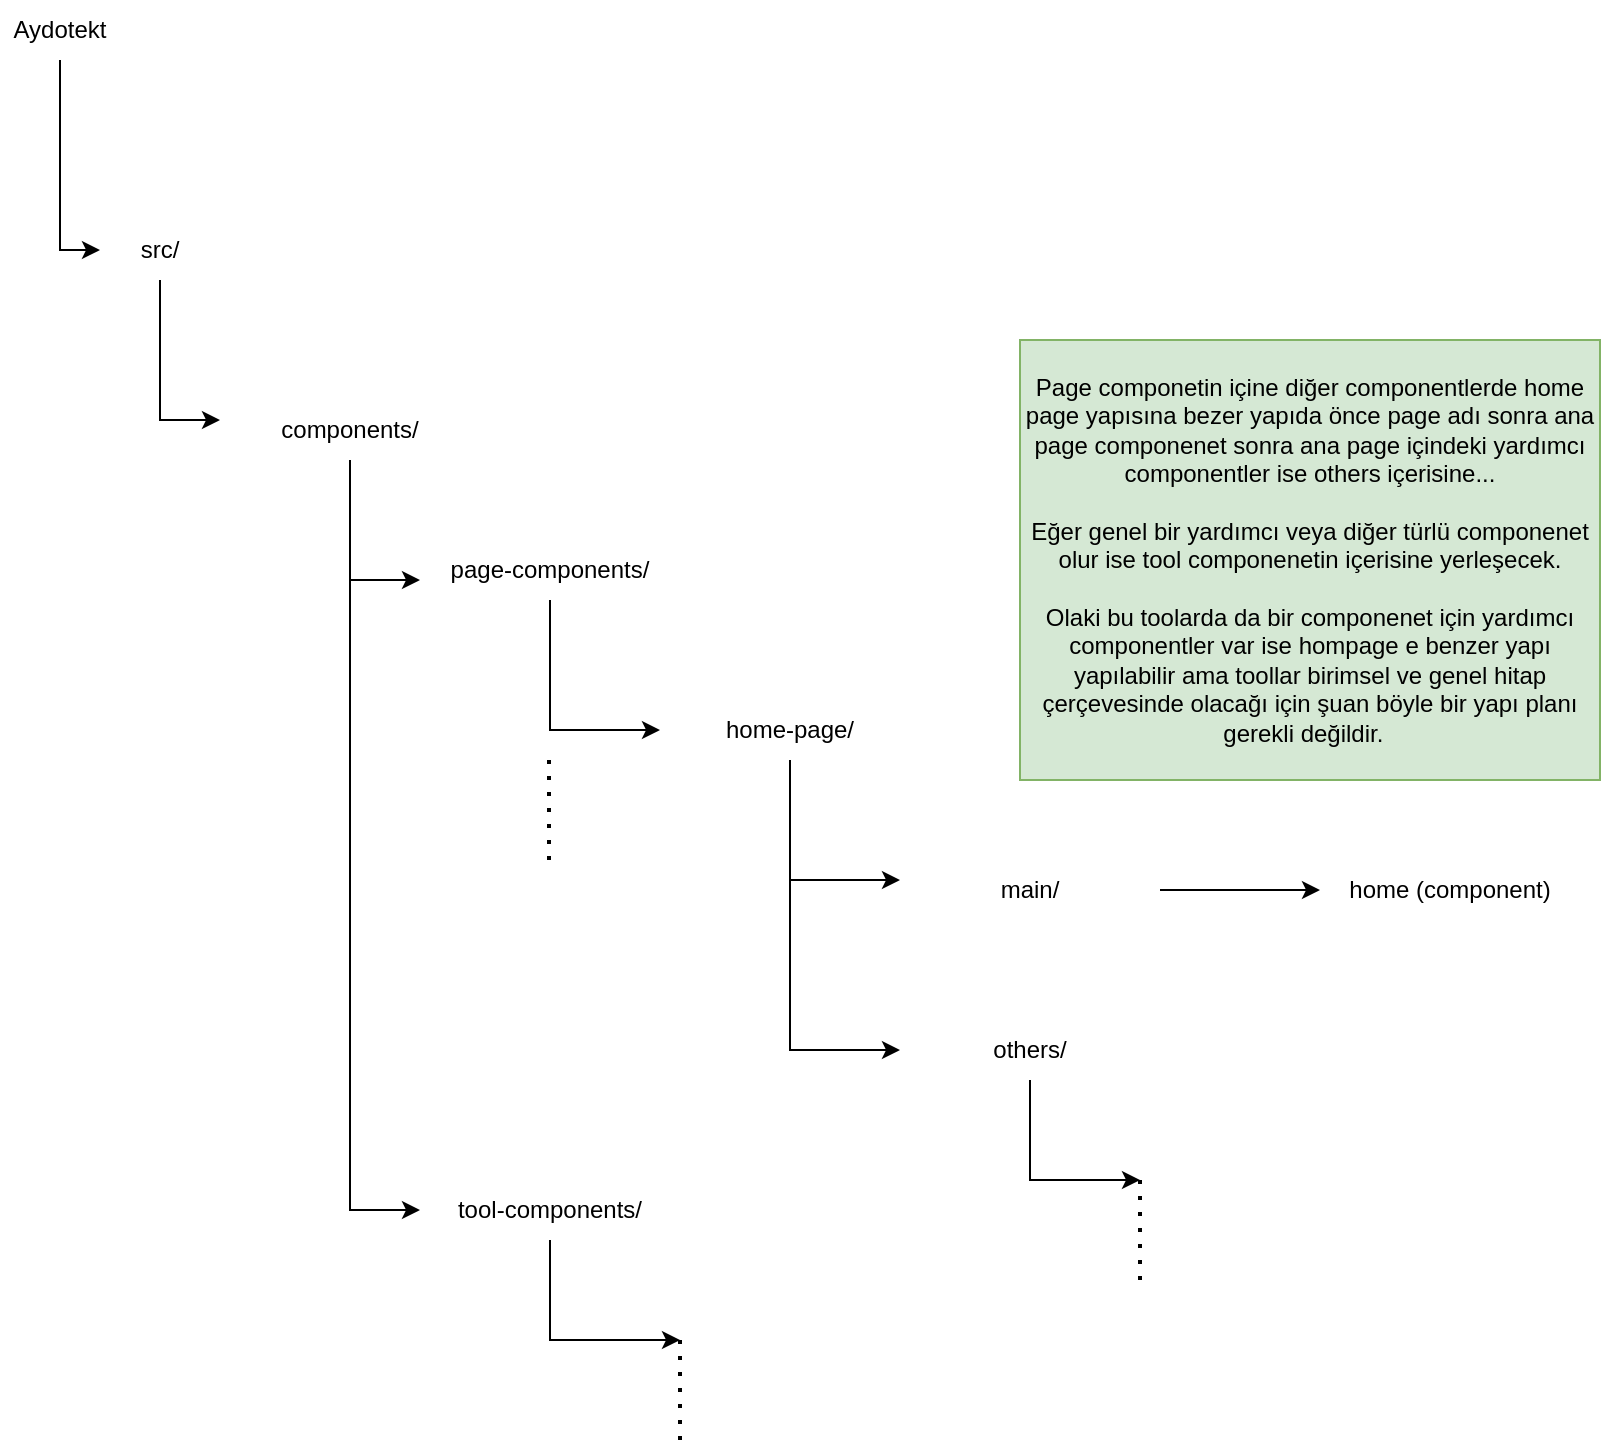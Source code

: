 <mxfile version="27.0.9">
  <diagram name="Sayfa -1" id="ni3o_8VXT2_KNuHO80EP">
    <mxGraphModel dx="858" dy="517" grid="1" gridSize="10" guides="1" tooltips="1" connect="1" arrows="1" fold="1" page="1" pageScale="1" pageWidth="1600" pageHeight="900" math="0" shadow="0">
      <root>
        <mxCell id="0" />
        <mxCell id="1" parent="0" />
        <mxCell id="u1WZ6E3sDSzZZ8JKLYqM-3" value="" style="edgeStyle=orthogonalEdgeStyle;rounded=0;orthogonalLoop=1;jettySize=auto;html=1;" edge="1" parent="1" source="u1WZ6E3sDSzZZ8JKLYqM-1" target="u1WZ6E3sDSzZZ8JKLYqM-2">
          <mxGeometry relative="1" as="geometry">
            <Array as="points">
              <mxPoint x="260" y="175" />
            </Array>
          </mxGeometry>
        </mxCell>
        <mxCell id="u1WZ6E3sDSzZZ8JKLYqM-1" value="Aydotekt" style="text;html=1;align=center;verticalAlign=middle;whiteSpace=wrap;rounded=0;" vertex="1" parent="1">
          <mxGeometry x="230" y="50" width="60" height="30" as="geometry" />
        </mxCell>
        <mxCell id="u1WZ6E3sDSzZZ8JKLYqM-5" value="" style="edgeStyle=orthogonalEdgeStyle;rounded=0;orthogonalLoop=1;jettySize=auto;html=1;" edge="1" parent="1" source="u1WZ6E3sDSzZZ8JKLYqM-2" target="u1WZ6E3sDSzZZ8JKLYqM-4">
          <mxGeometry relative="1" as="geometry">
            <Array as="points">
              <mxPoint x="310" y="260" />
            </Array>
          </mxGeometry>
        </mxCell>
        <mxCell id="u1WZ6E3sDSzZZ8JKLYqM-2" value="src/" style="text;html=1;align=center;verticalAlign=middle;whiteSpace=wrap;rounded=0;" vertex="1" parent="1">
          <mxGeometry x="280" y="160" width="60" height="30" as="geometry" />
        </mxCell>
        <mxCell id="u1WZ6E3sDSzZZ8JKLYqM-7" value="" style="edgeStyle=orthogonalEdgeStyle;rounded=0;orthogonalLoop=1;jettySize=auto;html=1;" edge="1" parent="1" source="u1WZ6E3sDSzZZ8JKLYqM-4" target="u1WZ6E3sDSzZZ8JKLYqM-6">
          <mxGeometry relative="1" as="geometry">
            <Array as="points">
              <mxPoint x="405" y="340" />
            </Array>
          </mxGeometry>
        </mxCell>
        <mxCell id="u1WZ6E3sDSzZZ8JKLYqM-9" value="" style="edgeStyle=orthogonalEdgeStyle;rounded=0;orthogonalLoop=1;jettySize=auto;html=1;" edge="1" parent="1" source="u1WZ6E3sDSzZZ8JKLYqM-4" target="u1WZ6E3sDSzZZ8JKLYqM-8">
          <mxGeometry relative="1" as="geometry">
            <Array as="points">
              <mxPoint x="405" y="655" />
            </Array>
          </mxGeometry>
        </mxCell>
        <mxCell id="u1WZ6E3sDSzZZ8JKLYqM-4" value="components/" style="text;html=1;align=center;verticalAlign=middle;whiteSpace=wrap;rounded=0;" vertex="1" parent="1">
          <mxGeometry x="340" y="250" width="130" height="30" as="geometry" />
        </mxCell>
        <mxCell id="u1WZ6E3sDSzZZ8JKLYqM-11" value="" style="edgeStyle=orthogonalEdgeStyle;rounded=0;orthogonalLoop=1;jettySize=auto;html=1;" edge="1" parent="1" source="u1WZ6E3sDSzZZ8JKLYqM-6" target="u1WZ6E3sDSzZZ8JKLYqM-10">
          <mxGeometry relative="1" as="geometry">
            <Array as="points">
              <mxPoint x="505" y="415" />
            </Array>
          </mxGeometry>
        </mxCell>
        <mxCell id="u1WZ6E3sDSzZZ8JKLYqM-6" value="page-components/" style="text;html=1;align=center;verticalAlign=middle;whiteSpace=wrap;rounded=0;" vertex="1" parent="1">
          <mxGeometry x="440" y="320" width="130" height="30" as="geometry" />
        </mxCell>
        <mxCell id="u1WZ6E3sDSzZZ8JKLYqM-26" style="edgeStyle=orthogonalEdgeStyle;rounded=0;orthogonalLoop=1;jettySize=auto;html=1;exitX=0.5;exitY=1;exitDx=0;exitDy=0;" edge="1" parent="1" source="u1WZ6E3sDSzZZ8JKLYqM-8">
          <mxGeometry relative="1" as="geometry">
            <mxPoint x="570" y="720" as="targetPoint" />
            <Array as="points">
              <mxPoint x="505" y="720" />
            </Array>
          </mxGeometry>
        </mxCell>
        <mxCell id="u1WZ6E3sDSzZZ8JKLYqM-8" value="tool-components/" style="text;html=1;align=center;verticalAlign=middle;whiteSpace=wrap;rounded=0;" vertex="1" parent="1">
          <mxGeometry x="440" y="640" width="130" height="30" as="geometry" />
        </mxCell>
        <mxCell id="u1WZ6E3sDSzZZ8JKLYqM-16" value="" style="edgeStyle=orthogonalEdgeStyle;rounded=0;orthogonalLoop=1;jettySize=auto;html=1;" edge="1" parent="1" source="u1WZ6E3sDSzZZ8JKLYqM-10" target="u1WZ6E3sDSzZZ8JKLYqM-14">
          <mxGeometry relative="1" as="geometry">
            <Array as="points">
              <mxPoint x="625" y="490" />
            </Array>
          </mxGeometry>
        </mxCell>
        <mxCell id="u1WZ6E3sDSzZZ8JKLYqM-18" value="" style="edgeStyle=orthogonalEdgeStyle;rounded=0;orthogonalLoop=1;jettySize=auto;html=1;" edge="1" parent="1" source="u1WZ6E3sDSzZZ8JKLYqM-10" target="u1WZ6E3sDSzZZ8JKLYqM-17">
          <mxGeometry relative="1" as="geometry">
            <Array as="points">
              <mxPoint x="625" y="575" />
            </Array>
          </mxGeometry>
        </mxCell>
        <mxCell id="u1WZ6E3sDSzZZ8JKLYqM-10" value="home-page/" style="text;html=1;align=center;verticalAlign=middle;whiteSpace=wrap;rounded=0;" vertex="1" parent="1">
          <mxGeometry x="560" y="400" width="130" height="30" as="geometry" />
        </mxCell>
        <mxCell id="u1WZ6E3sDSzZZ8JKLYqM-20" value="" style="edgeStyle=orthogonalEdgeStyle;rounded=0;orthogonalLoop=1;jettySize=auto;html=1;" edge="1" parent="1" source="u1WZ6E3sDSzZZ8JKLYqM-14" target="u1WZ6E3sDSzZZ8JKLYqM-19">
          <mxGeometry relative="1" as="geometry" />
        </mxCell>
        <mxCell id="u1WZ6E3sDSzZZ8JKLYqM-14" value="main/" style="text;html=1;align=center;verticalAlign=middle;whiteSpace=wrap;rounded=0;" vertex="1" parent="1">
          <mxGeometry x="680" y="480" width="130" height="30" as="geometry" />
        </mxCell>
        <mxCell id="u1WZ6E3sDSzZZ8JKLYqM-24" style="edgeStyle=orthogonalEdgeStyle;rounded=0;orthogonalLoop=1;jettySize=auto;html=1;exitX=0.5;exitY=1;exitDx=0;exitDy=0;" edge="1" parent="1" source="u1WZ6E3sDSzZZ8JKLYqM-17">
          <mxGeometry relative="1" as="geometry">
            <mxPoint x="800" y="640" as="targetPoint" />
            <Array as="points">
              <mxPoint x="745" y="640" />
            </Array>
          </mxGeometry>
        </mxCell>
        <mxCell id="u1WZ6E3sDSzZZ8JKLYqM-17" value="others/" style="text;html=1;align=center;verticalAlign=middle;whiteSpace=wrap;rounded=0;" vertex="1" parent="1">
          <mxGeometry x="680" y="560" width="130" height="30" as="geometry" />
        </mxCell>
        <mxCell id="u1WZ6E3sDSzZZ8JKLYqM-19" value="home (component)" style="text;html=1;align=center;verticalAlign=middle;whiteSpace=wrap;rounded=0;" vertex="1" parent="1">
          <mxGeometry x="890" y="480" width="130" height="30" as="geometry" />
        </mxCell>
        <mxCell id="u1WZ6E3sDSzZZ8JKLYqM-21" value="Page componetin içine diğer componentlerde home page yapısına bezer yapıda önce page adı sonra ana page componenet sonra ana page içindeki yardımcı componentler ise others içerisine...&lt;div&gt;&lt;br&gt;&lt;/div&gt;&lt;div&gt;Eğer genel bir yardımcı veya diğer türlü componenet olur ise tool componenetin içerisine yerleşecek.&lt;/div&gt;&lt;div&gt;&lt;span style=&quot;background-color: transparent; color: light-dark(rgb(0, 0, 0), rgb(255, 255, 255));&quot;&gt;&lt;br&gt;&lt;/span&gt;&lt;/div&gt;&lt;div&gt;&lt;span style=&quot;background-color: transparent; color: light-dark(rgb(0, 0, 0), rgb(255, 255, 255));&quot;&gt;Olaki bu toolarda da bir componenet için yardımcı componentler var ise hompage e benzer yapı yapılabilir ama toollar birimsel ve genel hitap çerçevesinde olacağı için şuan böyle bir yapı planı gerekli değildir.&amp;nbsp;&amp;nbsp;&lt;/span&gt;&lt;/div&gt;" style="text;html=1;align=center;verticalAlign=middle;whiteSpace=wrap;rounded=0;fillColor=#d5e8d4;strokeColor=#82b366;" vertex="1" parent="1">
          <mxGeometry x="740" y="220" width="290" height="220" as="geometry" />
        </mxCell>
        <mxCell id="u1WZ6E3sDSzZZ8JKLYqM-22" value="" style="endArrow=none;dashed=1;html=1;dashPattern=1 3;strokeWidth=2;rounded=0;" edge="1" parent="1">
          <mxGeometry width="50" height="50" relative="1" as="geometry">
            <mxPoint x="504.5" y="480" as="sourcePoint" />
            <mxPoint x="504.5" y="430" as="targetPoint" />
          </mxGeometry>
        </mxCell>
        <mxCell id="u1WZ6E3sDSzZZ8JKLYqM-23" value="" style="endArrow=none;dashed=1;html=1;dashPattern=1 3;strokeWidth=2;rounded=0;" edge="1" parent="1">
          <mxGeometry width="50" height="50" relative="1" as="geometry">
            <mxPoint x="800" y="690" as="sourcePoint" />
            <mxPoint x="800" y="640" as="targetPoint" />
          </mxGeometry>
        </mxCell>
        <mxCell id="u1WZ6E3sDSzZZ8JKLYqM-25" value="" style="endArrow=none;dashed=1;html=1;dashPattern=1 3;strokeWidth=2;rounded=0;" edge="1" parent="1">
          <mxGeometry width="50" height="50" relative="1" as="geometry">
            <mxPoint x="570" y="770" as="sourcePoint" />
            <mxPoint x="570" y="720" as="targetPoint" />
          </mxGeometry>
        </mxCell>
      </root>
    </mxGraphModel>
  </diagram>
</mxfile>
